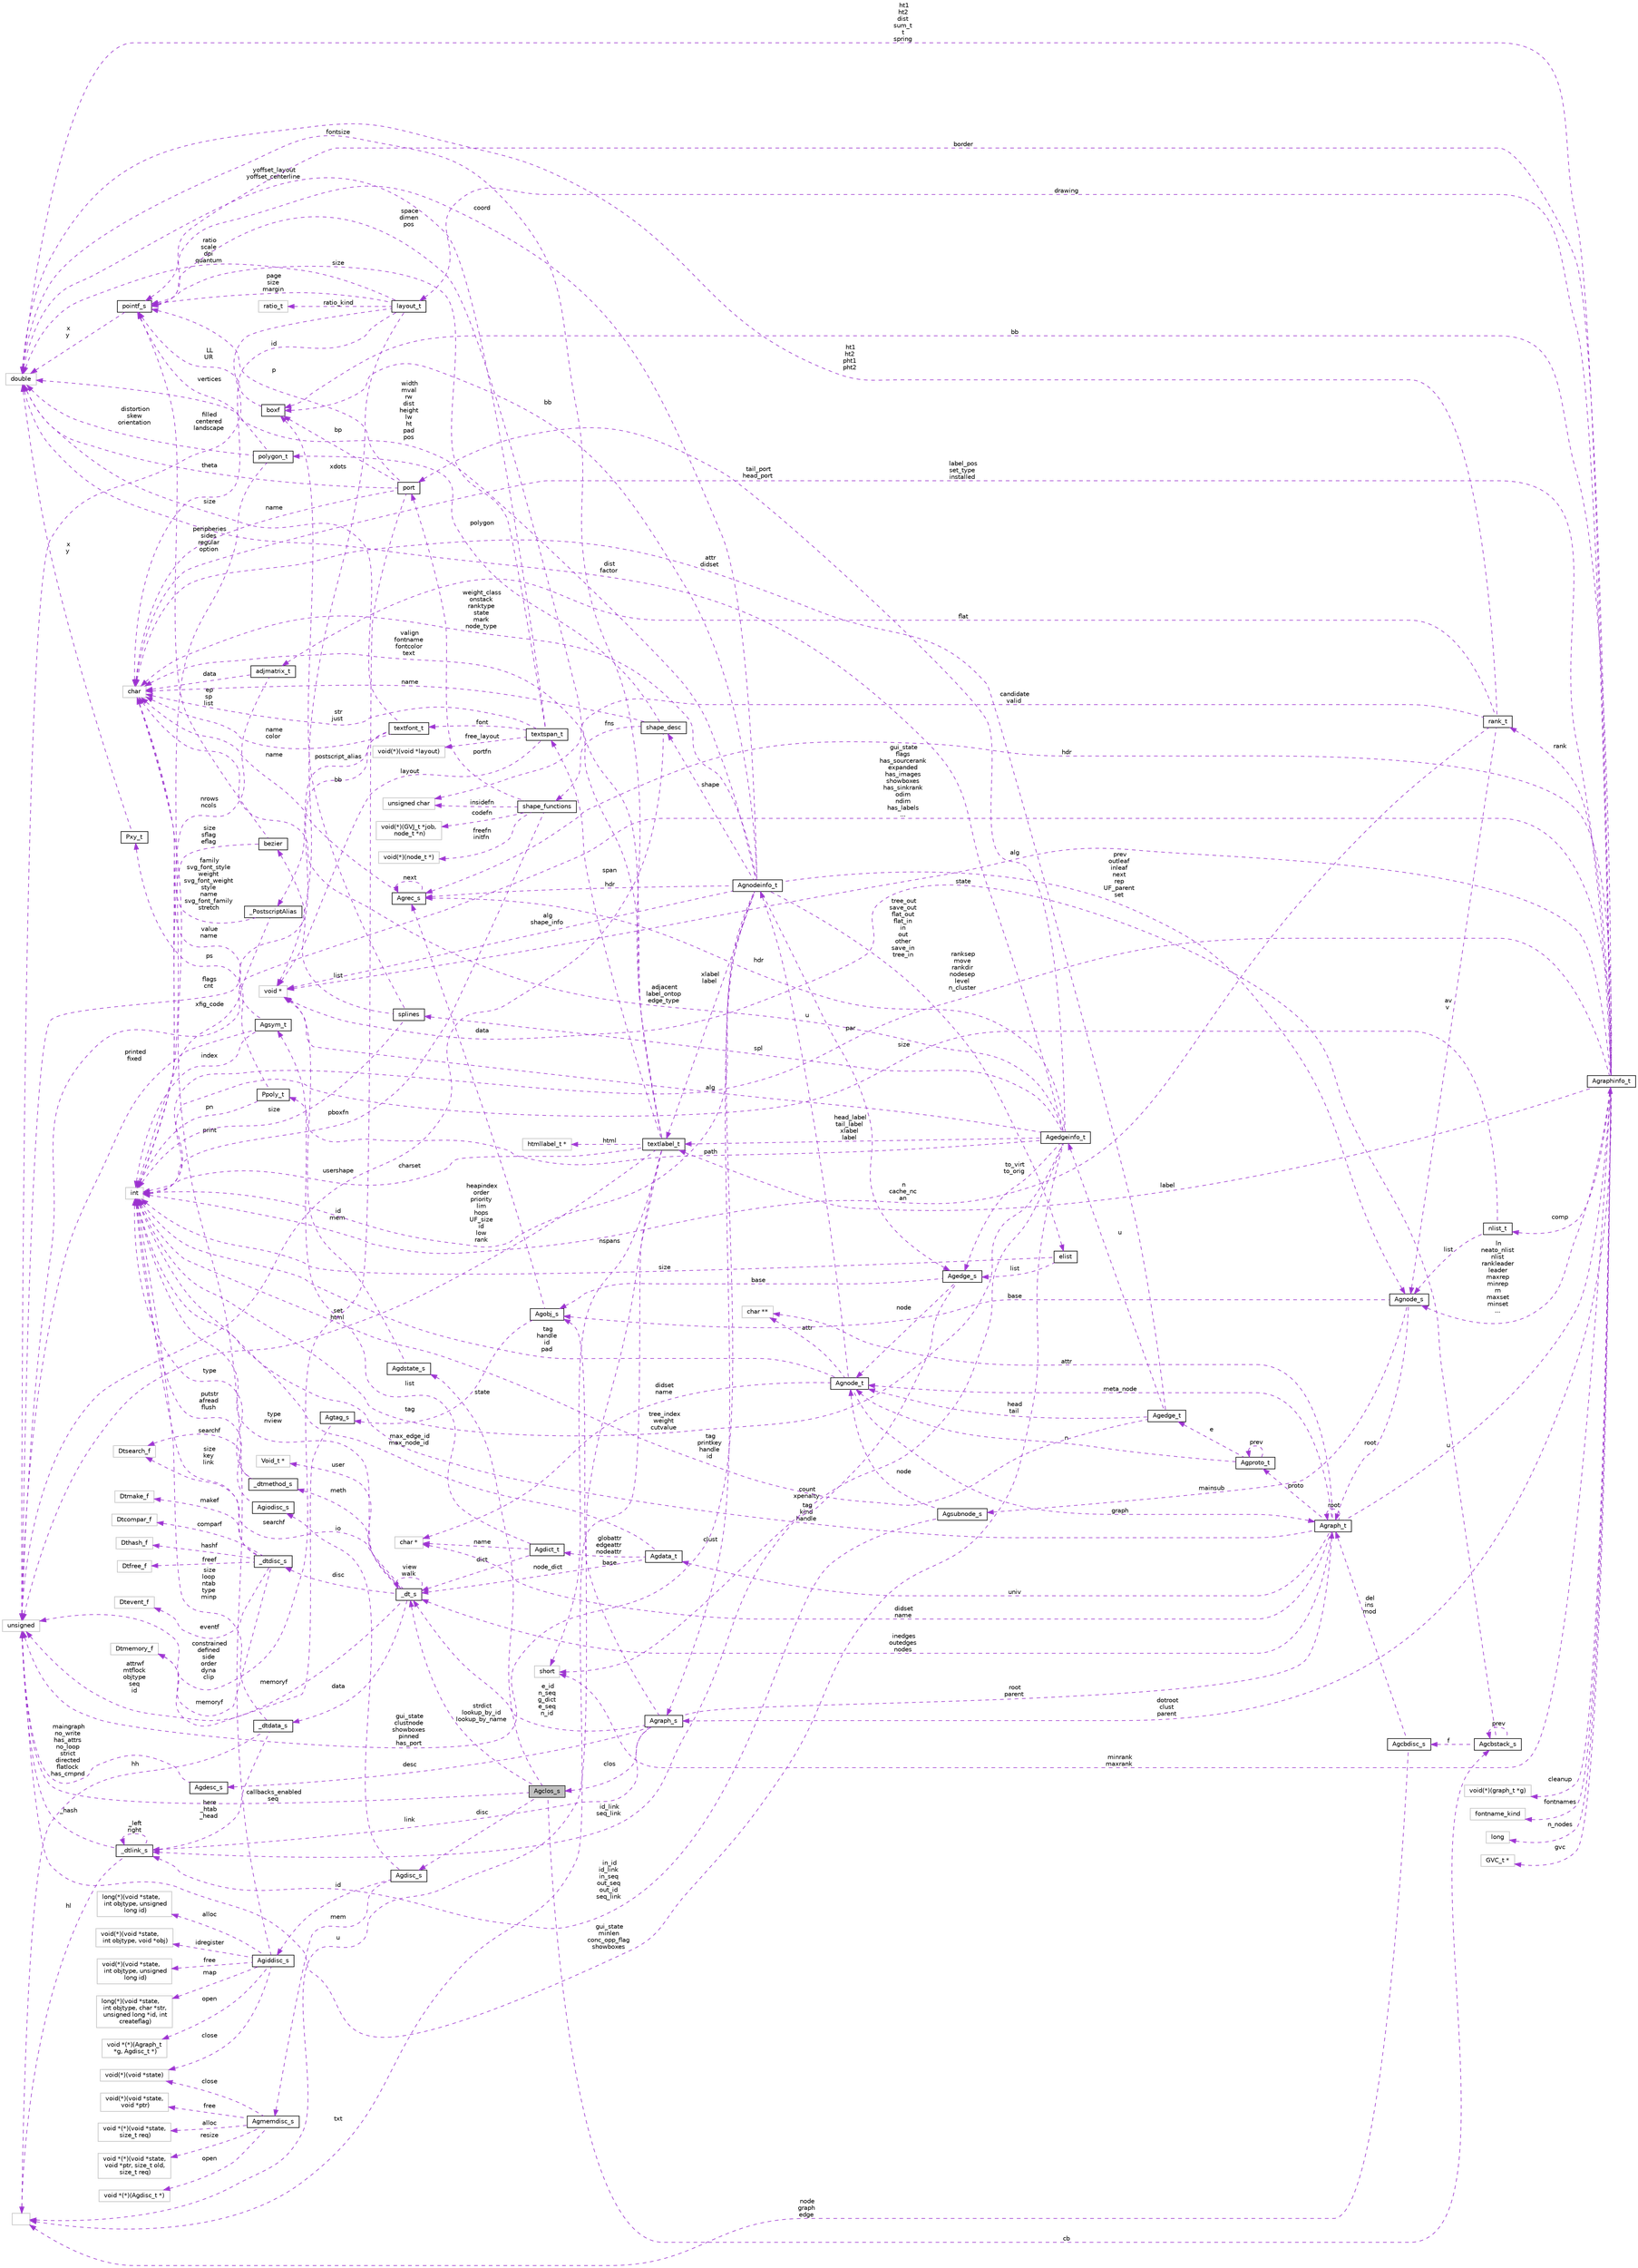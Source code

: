 digraph "Agclos_s"
{
  bgcolor="transparent";
  edge [fontname="Helvetica",fontsize="10",labelfontname="Helvetica",labelfontsize="10"];
  node [fontname="Helvetica",fontsize="10",shape=record];
  rankdir="LR";
  Node1 [label="Agclos_s",height=0.2,width=0.4,color="black", fillcolor="grey75", style="filled", fontcolor="black"];
  Node2 -> Node1 [dir="back",color="darkorchid3",fontsize="10",style="dashed",label=" cb" ,fontname="Helvetica"];
  Node2 [label="Agcbstack_s",height=0.2,width=0.4,color="black",URL="$structAgcbstack__s.html"];
  Node2 -> Node2 [dir="back",color="darkorchid3",fontsize="10",style="dashed",label=" prev" ,fontname="Helvetica"];
  Node3 -> Node2 [dir="back",color="darkorchid3",fontsize="10",style="dashed",label=" state" ,fontname="Helvetica"];
  Node3 [label="void *",height=0.2,width=0.4,color="grey75"];
  Node4 -> Node2 [dir="back",color="darkorchid3",fontsize="10",style="dashed",label=" f" ,fontname="Helvetica"];
  Node4 [label="Agcbdisc_s",height=0.2,width=0.4,color="black",URL="$structAgcbdisc__s.html"];
  Node5 -> Node4 [dir="back",color="darkorchid3",fontsize="10",style="dashed",label=" del\nins\nmod" ,fontname="Helvetica"];
  Node5 [label="Agraph_t",height=0.2,width=0.4,color="black",URL="$structAgraph__t.html"];
  Node6 -> Node5 [dir="back",color="darkorchid3",fontsize="10",style="dashed",label=" attr" ,fontname="Helvetica"];
  Node6 [label="char **",height=0.2,width=0.4,color="grey75"];
  Node5 -> Node5 [dir="back",color="darkorchid3",fontsize="10",style="dashed",label=" root" ,fontname="Helvetica"];
  Node7 -> Node5 [dir="back",color="darkorchid3",fontsize="10",style="dashed",label=" meta_node" ,fontname="Helvetica"];
  Node7 [label="Agnode_t",height=0.2,width=0.4,color="black",URL="$structAgnode__t.html"];
  Node8 -> Node7 [dir="back",color="darkorchid3",fontsize="10",style="dashed",label=" u" ,fontname="Helvetica"];
  Node8 [label="Agnodeinfo_t",height=0.2,width=0.4,color="black",URL="$structAgnodeinfo__t.html"];
  Node9 -> Node8 [dir="back",color="darkorchid3",fontsize="10",style="dashed",label=" hdr" ,fontname="Helvetica"];
  Node9 [label="Agrec_s",height=0.2,width=0.4,color="black",URL="$structAgrec__s.html"];
  Node9 -> Node9 [dir="back",color="darkorchid3",fontsize="10",style="dashed",label=" next" ,fontname="Helvetica"];
  Node10 -> Node9 [dir="back",color="darkorchid3",fontsize="10",style="dashed",label=" name" ,fontname="Helvetica"];
  Node10 [label="char",height=0.2,width=0.4,color="grey75"];
  Node11 -> Node8 [dir="back",color="darkorchid3",fontsize="10",style="dashed",label=" xlabel\nlabel" ,fontname="Helvetica"];
  Node11 [label="textlabel_t",height=0.2,width=0.4,color="black",URL="$structtextlabel__t.html"];
  Node12 -> Node11 [dir="back",color="darkorchid3",fontsize="10",style="dashed",label=" html" ,fontname="Helvetica"];
  Node12 [label="htmllabel_t *",height=0.2,width=0.4,color="grey75"];
  Node13 -> Node11 [dir="back",color="darkorchid3",fontsize="10",style="dashed",label=" fontsize" ,fontname="Helvetica"];
  Node13 [label="double",height=0.2,width=0.4,color="grey75"];
  Node14 -> Node11 [dir="back",color="darkorchid3",fontsize="10",style="dashed",label=" nspans" ,fontname="Helvetica"];
  Node14 [label="short",height=0.2,width=0.4,color="grey75"];
  Node10 -> Node11 [dir="back",color="darkorchid3",fontsize="10",style="dashed",label=" valign\nfontname\nfontcolor\ntext" ,fontname="Helvetica"];
  Node15 -> Node11 [dir="back",color="darkorchid3",fontsize="10",style="dashed",label=" u" ,fontname="Helvetica"];
  Node15 [label="",height=0.2,width=0.4,color="grey75"];
  Node16 -> Node11 [dir="back",color="darkorchid3",fontsize="10",style="dashed",label=" charset" ,fontname="Helvetica"];
  Node16 [label="int",height=0.2,width=0.4,color="grey75"];
  Node15 -> Node11 [dir="back",color="darkorchid3",fontsize="10",style="dashed",label=" txt" ,fontname="Helvetica"];
  Node17 -> Node11 [dir="back",color="darkorchid3",fontsize="10",style="dashed",label=" set\nhtml" ,fontname="Helvetica"];
  Node17 [label="unsigned",height=0.2,width=0.4,color="grey75"];
  Node18 -> Node11 [dir="back",color="darkorchid3",fontsize="10",style="dashed",label=" span" ,fontname="Helvetica"];
  Node18 [label="textspan_t",height=0.2,width=0.4,color="black",URL="$structtextspan__t.html"];
  Node19 -> Node18 [dir="back",color="darkorchid3",fontsize="10",style="dashed",label=" free_layout" ,fontname="Helvetica"];
  Node19 [label="void(*)(void *layout)",height=0.2,width=0.4,color="grey75"];
  Node13 -> Node18 [dir="back",color="darkorchid3",fontsize="10",style="dashed",label=" yoffset_layout\nyoffset_centerline" ,fontname="Helvetica"];
  Node20 -> Node18 [dir="back",color="darkorchid3",fontsize="10",style="dashed",label=" font" ,fontname="Helvetica"];
  Node20 [label="textfont_t",height=0.2,width=0.4,color="black",URL="$structtextfont__t.html"];
  Node13 -> Node20 [dir="back",color="darkorchid3",fontsize="10",style="dashed",label=" size" ,fontname="Helvetica"];
  Node10 -> Node20 [dir="back",color="darkorchid3",fontsize="10",style="dashed",label=" name\ncolor" ,fontname="Helvetica"];
  Node21 -> Node20 [dir="back",color="darkorchid3",fontsize="10",style="dashed",label=" postscript_alias" ,fontname="Helvetica"];
  Node21 [label="_PostscriptAlias",height=0.2,width=0.4,color="black",URL="$struct__PostscriptAlias.html"];
  Node10 -> Node21 [dir="back",color="darkorchid3",fontsize="10",style="dashed",label=" family\nsvg_font_style\nweight\nsvg_font_weight\nstyle\nname\nsvg_font_family\nstretch" ,fontname="Helvetica"];
  Node16 -> Node21 [dir="back",color="darkorchid3",fontsize="10",style="dashed",label=" xfig_code" ,fontname="Helvetica"];
  Node17 -> Node20 [dir="back",color="darkorchid3",fontsize="10",style="dashed",label=" flags\ncnt" ,fontname="Helvetica"];
  Node10 -> Node18 [dir="back",color="darkorchid3",fontsize="10",style="dashed",label=" str\njust" ,fontname="Helvetica"];
  Node3 -> Node18 [dir="back",color="darkorchid3",fontsize="10",style="dashed",label=" layout" ,fontname="Helvetica"];
  Node22 -> Node18 [dir="back",color="darkorchid3",fontsize="10",style="dashed",label=" size" ,fontname="Helvetica"];
  Node22 [label="pointf_s",height=0.2,width=0.4,color="black",URL="$structpointf__s.html"];
  Node13 -> Node22 [dir="back",color="darkorchid3",fontsize="10",style="dashed",label=" x\ny" ,fontname="Helvetica"];
  Node22 -> Node11 [dir="back",color="darkorchid3",fontsize="10",style="dashed",label=" space\ndimen\npos" ,fontname="Helvetica"];
  Node13 -> Node8 [dir="back",color="darkorchid3",fontsize="10",style="dashed",label=" width\nmval\nrw\ndist\nheight\nlw\nht\npad\npos" ,fontname="Helvetica"];
  Node23 -> Node8 [dir="back",color="darkorchid3",fontsize="10",style="dashed",label=" clust" ,fontname="Helvetica"];
  Node23 [label="Agraph_s",height=0.2,width=0.4,color="black",URL="$structAgraph__s.html"];
  Node24 -> Node23 [dir="back",color="darkorchid3",fontsize="10",style="dashed",label=" link" ,fontname="Helvetica"];
  Node24 [label="_dtlink_s",height=0.2,width=0.4,color="black",URL="$struct__dtlink__s.html"];
  Node24 -> Node24 [dir="back",color="darkorchid3",fontsize="10",style="dashed",label=" _left\nright" ,fontname="Helvetica"];
  Node15 -> Node24 [dir="back",color="darkorchid3",fontsize="10",style="dashed",label=" hl" ,fontname="Helvetica"];
  Node17 -> Node24 [dir="back",color="darkorchid3",fontsize="10",style="dashed",label=" _hash" ,fontname="Helvetica"];
  Node5 -> Node23 [dir="back",color="darkorchid3",fontsize="10",style="dashed",label=" root\nparent" ,fontname="Helvetica"];
  Node25 -> Node23 [dir="back",color="darkorchid3",fontsize="10",style="dashed",label=" desc" ,fontname="Helvetica"];
  Node25 [label="Agdesc_s",height=0.2,width=0.4,color="black",URL="$structAgdesc__s.html"];
  Node17 -> Node25 [dir="back",color="darkorchid3",fontsize="10",style="dashed",label=" maingraph\nno_write\nhas_attrs\nno_loop\nstrict\ndirected\nflatlock\nhas_cmpnd" ,fontname="Helvetica"];
  Node26 -> Node23 [dir="back",color="darkorchid3",fontsize="10",style="dashed",label=" base" ,fontname="Helvetica"];
  Node26 [label="Agobj_s",height=0.2,width=0.4,color="black",URL="$structAgobj__s.html"];
  Node9 -> Node26 [dir="back",color="darkorchid3",fontsize="10",style="dashed",label=" data" ,fontname="Helvetica"];
  Node27 -> Node26 [dir="back",color="darkorchid3",fontsize="10",style="dashed",label=" tag" ,fontname="Helvetica"];
  Node27 [label="Agtag_s",height=0.2,width=0.4,color="black",URL="$structAgtag__s.html"];
  Node17 -> Node27 [dir="back",color="darkorchid3",fontsize="10",style="dashed",label=" attrwf\nmtflock\nobjtype\nseq\nid" ,fontname="Helvetica"];
  Node28 -> Node23 [dir="back",color="darkorchid3",fontsize="10",style="dashed",label=" e_id\nn_seq\ng_dict\ne_seq\nn_id" ,fontname="Helvetica"];
  Node28 [label="_dt_s",height=0.2,width=0.4,color="black",URL="$struct__dt__s.html"];
  Node29 -> Node28 [dir="back",color="darkorchid3",fontsize="10",style="dashed",label=" disc" ,fontname="Helvetica"];
  Node29 [label="_dtdisc_s",height=0.2,width=0.4,color="black",URL="$struct__dtdisc__s.html"];
  Node30 -> Node29 [dir="back",color="darkorchid3",fontsize="10",style="dashed",label=" freef" ,fontname="Helvetica"];
  Node30 [label="Dtfree_f",height=0.2,width=0.4,color="grey75"];
  Node31 -> Node29 [dir="back",color="darkorchid3",fontsize="10",style="dashed",label=" eventf" ,fontname="Helvetica"];
  Node31 [label="Dtevent_f",height=0.2,width=0.4,color="grey75"];
  Node32 -> Node29 [dir="back",color="darkorchid3",fontsize="10",style="dashed",label=" makef" ,fontname="Helvetica"];
  Node32 [label="Dtmake_f",height=0.2,width=0.4,color="grey75"];
  Node33 -> Node29 [dir="back",color="darkorchid3",fontsize="10",style="dashed",label=" comparf" ,fontname="Helvetica"];
  Node33 [label="Dtcompar_f",height=0.2,width=0.4,color="grey75"];
  Node16 -> Node29 [dir="back",color="darkorchid3",fontsize="10",style="dashed",label=" size\nkey\nlink" ,fontname="Helvetica"];
  Node34 -> Node29 [dir="back",color="darkorchid3",fontsize="10",style="dashed",label=" memoryf" ,fontname="Helvetica"];
  Node34 [label="Dtmemory_f",height=0.2,width=0.4,color="grey75"];
  Node35 -> Node29 [dir="back",color="darkorchid3",fontsize="10",style="dashed",label=" hashf" ,fontname="Helvetica"];
  Node35 [label="Dthash_f",height=0.2,width=0.4,color="grey75"];
  Node36 -> Node28 [dir="back",color="darkorchid3",fontsize="10",style="dashed",label=" data" ,fontname="Helvetica"];
  Node36 [label="_dtdata_s",height=0.2,width=0.4,color="black",URL="$struct__dtdata__s.html"];
  Node15 -> Node36 [dir="back",color="darkorchid3",fontsize="10",style="dashed",label=" hh" ,fontname="Helvetica"];
  Node24 -> Node36 [dir="back",color="darkorchid3",fontsize="10",style="dashed",label=" here\n_htab\n_head" ,fontname="Helvetica"];
  Node16 -> Node36 [dir="back",color="darkorchid3",fontsize="10",style="dashed",label=" size\nloop\nntab\ntype\nminp" ,fontname="Helvetica"];
  Node37 -> Node28 [dir="back",color="darkorchid3",fontsize="10",style="dashed",label=" user" ,fontname="Helvetica"];
  Node37 [label="Void_t *",height=0.2,width=0.4,color="grey75"];
  Node16 -> Node28 [dir="back",color="darkorchid3",fontsize="10",style="dashed",label=" type\nnview" ,fontname="Helvetica"];
  Node28 -> Node28 [dir="back",color="darkorchid3",fontsize="10",style="dashed",label=" view\nwalk" ,fontname="Helvetica"];
  Node34 -> Node28 [dir="back",color="darkorchid3",fontsize="10",style="dashed",label=" memoryf" ,fontname="Helvetica"];
  Node38 -> Node28 [dir="back",color="darkorchid3",fontsize="10",style="dashed",label=" searchf" ,fontname="Helvetica"];
  Node38 [label="Dtsearch_f",height=0.2,width=0.4,color="grey75"];
  Node39 -> Node28 [dir="back",color="darkorchid3",fontsize="10",style="dashed",label=" meth" ,fontname="Helvetica"];
  Node39 [label="_dtmethod_s",height=0.2,width=0.4,color="black",URL="$struct__dtmethod__s.html"];
  Node16 -> Node39 [dir="back",color="darkorchid3",fontsize="10",style="dashed",label=" type" ,fontname="Helvetica"];
  Node38 -> Node39 [dir="back",color="darkorchid3",fontsize="10",style="dashed",label=" searchf" ,fontname="Helvetica"];
  Node1 -> Node23 [dir="back",color="darkorchid3",fontsize="10",style="dashed",label=" clos" ,fontname="Helvetica"];
  Node40 -> Node8 [dir="back",color="darkorchid3",fontsize="10",style="dashed",label=" prev\noutleaf\ninleaf\nnext\nrep\nUF_parent\nset" ,fontname="Helvetica"];
  Node40 [label="Agnode_s",height=0.2,width=0.4,color="black",URL="$structAgnode__s.html"];
  Node5 -> Node40 [dir="back",color="darkorchid3",fontsize="10",style="dashed",label=" root" ,fontname="Helvetica"];
  Node26 -> Node40 [dir="back",color="darkorchid3",fontsize="10",style="dashed",label=" base" ,fontname="Helvetica"];
  Node41 -> Node40 [dir="back",color="darkorchid3",fontsize="10",style="dashed",label=" mainsub" ,fontname="Helvetica"];
  Node41 [label="Agsubnode_s",height=0.2,width=0.4,color="black",URL="$structAgsubnode__s.html"];
  Node24 -> Node41 [dir="back",color="darkorchid3",fontsize="10",style="dashed",label=" in_id\nid_link\nin_seq\nout_seq\nout_id\nseq_link" ,fontname="Helvetica"];
  Node7 -> Node41 [dir="back",color="darkorchid3",fontsize="10",style="dashed",label=" node" ,fontname="Helvetica"];
  Node10 -> Node8 [dir="back",color="darkorchid3",fontsize="10",style="dashed",label=" weight_class\nonstack\nranktype\nstate\nmark\nnode_type" ,fontname="Helvetica"];
  Node16 -> Node8 [dir="back",color="darkorchid3",fontsize="10",style="dashed",label=" heapindex\norder\npriority\nlim\nhops\nUF_size\nid\nlow\nrank" ,fontname="Helvetica"];
  Node42 -> Node8 [dir="back",color="darkorchid3",fontsize="10",style="dashed",label=" bb" ,fontname="Helvetica"];
  Node42 [label="boxf",height=0.2,width=0.4,color="black",URL="$structboxf.html"];
  Node22 -> Node42 [dir="back",color="darkorchid3",fontsize="10",style="dashed",label=" LL\nUR" ,fontname="Helvetica"];
  Node43 -> Node8 [dir="back",color="darkorchid3",fontsize="10",style="dashed",label=" tree_out\nsave_out\nflat_out\nflat_in\nin\nout\nother\nsave_in\ntree_in" ,fontname="Helvetica"];
  Node43 [label="elist",height=0.2,width=0.4,color="black",URL="$structelist.html"];
  Node16 -> Node43 [dir="back",color="darkorchid3",fontsize="10",style="dashed",label=" size" ,fontname="Helvetica"];
  Node44 -> Node43 [dir="back",color="darkorchid3",fontsize="10",style="dashed",label=" list" ,fontname="Helvetica"];
  Node44 [label="Agedge_s",height=0.2,width=0.4,color="black",URL="$structAgedge__s.html"];
  Node24 -> Node44 [dir="back",color="darkorchid3",fontsize="10",style="dashed",label=" id_link\nseq_link" ,fontname="Helvetica"];
  Node7 -> Node44 [dir="back",color="darkorchid3",fontsize="10",style="dashed",label=" node" ,fontname="Helvetica"];
  Node26 -> Node44 [dir="back",color="darkorchid3",fontsize="10",style="dashed",label=" base" ,fontname="Helvetica"];
  Node17 -> Node8 [dir="back",color="darkorchid3",fontsize="10",style="dashed",label=" gui_state\nclustnode\nshowboxes\npinned\nhas_port" ,fontname="Helvetica"];
  Node3 -> Node8 [dir="back",color="darkorchid3",fontsize="10",style="dashed",label=" alg\nshape_info" ,fontname="Helvetica"];
  Node45 -> Node8 [dir="back",color="darkorchid3",fontsize="10",style="dashed",label=" shape" ,fontname="Helvetica"];
  Node45 [label="shape_desc",height=0.2,width=0.4,color="black",URL="$structshape__desc.html"];
  Node10 -> Node45 [dir="back",color="darkorchid3",fontsize="10",style="dashed",label=" name" ,fontname="Helvetica"];
  Node46 -> Node45 [dir="back",color="darkorchid3",fontsize="10",style="dashed",label=" fns" ,fontname="Helvetica"];
  Node46 [label="shape_functions",height=0.2,width=0.4,color="black",URL="$structshape__functions.html"];
  Node47 -> Node46 [dir="back",color="darkorchid3",fontsize="10",style="dashed",label=" portfn" ,fontname="Helvetica"];
  Node47 [label="port",height=0.2,width=0.4,color="black",URL="$structport.html"];
  Node13 -> Node47 [dir="back",color="darkorchid3",fontsize="10",style="dashed",label=" theta" ,fontname="Helvetica"];
  Node10 -> Node47 [dir="back",color="darkorchid3",fontsize="10",style="dashed",label=" name" ,fontname="Helvetica"];
  Node42 -> Node47 [dir="back",color="darkorchid3",fontsize="10",style="dashed",label=" bp" ,fontname="Helvetica"];
  Node17 -> Node47 [dir="back",color="darkorchid3",fontsize="10",style="dashed",label=" constrained\ndefined\nside\norder\ndyna\nclip" ,fontname="Helvetica"];
  Node22 -> Node47 [dir="back",color="darkorchid3",fontsize="10",style="dashed",label=" p" ,fontname="Helvetica"];
  Node48 -> Node46 [dir="back",color="darkorchid3",fontsize="10",style="dashed",label=" insidefn" ,fontname="Helvetica"];
  Node48 [label="unsigned char",height=0.2,width=0.4,color="grey75"];
  Node16 -> Node46 [dir="back",color="darkorchid3",fontsize="10",style="dashed",label=" pboxfn" ,fontname="Helvetica"];
  Node49 -> Node46 [dir="back",color="darkorchid3",fontsize="10",style="dashed",label=" freefn\ninitfn" ,fontname="Helvetica"];
  Node49 [label="void(*)(node_t *)",height=0.2,width=0.4,color="grey75"];
  Node50 -> Node46 [dir="back",color="darkorchid3",fontsize="10",style="dashed",label=" codefn" ,fontname="Helvetica"];
  Node50 [label="void(*)(GVJ_t *job,\l node_t *n)",height=0.2,width=0.4,color="grey75"];
  Node51 -> Node45 [dir="back",color="darkorchid3",fontsize="10",style="dashed",label=" polygon" ,fontname="Helvetica"];
  Node51 [label="polygon_t",height=0.2,width=0.4,color="black",URL="$structpolygon__t.html"];
  Node13 -> Node51 [dir="back",color="darkorchid3",fontsize="10",style="dashed",label=" distortion\nskew\norientation" ,fontname="Helvetica"];
  Node16 -> Node51 [dir="back",color="darkorchid3",fontsize="10",style="dashed",label=" peripheries\nsides\nregular\noption" ,fontname="Helvetica"];
  Node22 -> Node51 [dir="back",color="darkorchid3",fontsize="10",style="dashed",label=" vertices" ,fontname="Helvetica"];
  Node17 -> Node45 [dir="back",color="darkorchid3",fontsize="10",style="dashed",label=" usershape" ,fontname="Helvetica"];
  Node44 -> Node8 [dir="back",color="darkorchid3",fontsize="10",style="dashed",label=" par" ,fontname="Helvetica"];
  Node22 -> Node8 [dir="back",color="darkorchid3",fontsize="10",style="dashed",label=" coord" ,fontname="Helvetica"];
  Node6 -> Node7 [dir="back",color="darkorchid3",fontsize="10",style="dashed",label=" attr" ,fontname="Helvetica"];
  Node5 -> Node7 [dir="back",color="darkorchid3",fontsize="10",style="dashed",label=" graph" ,fontname="Helvetica"];
  Node16 -> Node7 [dir="back",color="darkorchid3",fontsize="10",style="dashed",label=" tag\nhandle\nid\npad" ,fontname="Helvetica"];
  Node52 -> Node7 [dir="back",color="darkorchid3",fontsize="10",style="dashed",label=" didset\nname" ,fontname="Helvetica"];
  Node52 [label="char *",height=0.2,width=0.4,color="grey75"];
  Node53 -> Node5 [dir="back",color="darkorchid3",fontsize="10",style="dashed",label=" u" ,fontname="Helvetica"];
  Node53 [label="Agraphinfo_t",height=0.2,width=0.4,color="black",URL="$structAgraphinfo__t.html"];
  Node54 -> Node53 [dir="back",color="darkorchid3",fontsize="10",style="dashed",label=" cleanup" ,fontname="Helvetica"];
  Node54 [label="void(*)(graph_t *g)",height=0.2,width=0.4,color="grey75"];
  Node9 -> Node53 [dir="back",color="darkorchid3",fontsize="10",style="dashed",label=" hdr" ,fontname="Helvetica"];
  Node55 -> Node53 [dir="back",color="darkorchid3",fontsize="10",style="dashed",label=" rank" ,fontname="Helvetica"];
  Node55 [label="rank_t",height=0.2,width=0.4,color="black",URL="$structrank__t.html"];
  Node13 -> Node55 [dir="back",color="darkorchid3",fontsize="10",style="dashed",label=" ht1\nht2\npht1\npht2" ,fontname="Helvetica"];
  Node48 -> Node55 [dir="back",color="darkorchid3",fontsize="10",style="dashed",label=" candidate\nvalid" ,fontname="Helvetica"];
  Node40 -> Node55 [dir="back",color="darkorchid3",fontsize="10",style="dashed",label=" av\nv" ,fontname="Helvetica"];
  Node16 -> Node55 [dir="back",color="darkorchid3",fontsize="10",style="dashed",label=" n\ncache_nc\nan" ,fontname="Helvetica"];
  Node56 -> Node55 [dir="back",color="darkorchid3",fontsize="10",style="dashed",label=" flat" ,fontname="Helvetica"];
  Node56 [label="adjmatrix_t",height=0.2,width=0.4,color="black",URL="$structadjmatrix__t.html"];
  Node10 -> Node56 [dir="back",color="darkorchid3",fontsize="10",style="dashed",label=" data" ,fontname="Helvetica"];
  Node16 -> Node56 [dir="back",color="darkorchid3",fontsize="10",style="dashed",label=" nrows\nncols" ,fontname="Helvetica"];
  Node57 -> Node53 [dir="back",color="darkorchid3",fontsize="10",style="dashed",label=" drawing" ,fontname="Helvetica"];
  Node57 [label="layout_t",height=0.2,width=0.4,color="black",URL="$structlayout__t.html"];
  Node58 -> Node57 [dir="back",color="darkorchid3",fontsize="10",style="dashed",label=" ratio_kind" ,fontname="Helvetica"];
  Node58 [label="ratio_t",height=0.2,width=0.4,color="grey75"];
  Node13 -> Node57 [dir="back",color="darkorchid3",fontsize="10",style="dashed",label=" ratio\nscale\ndpi\nquantum" ,fontname="Helvetica"];
  Node10 -> Node57 [dir="back",color="darkorchid3",fontsize="10",style="dashed",label=" id" ,fontname="Helvetica"];
  Node17 -> Node57 [dir="back",color="darkorchid3",fontsize="10",style="dashed",label=" filled\ncentered\nlandscape" ,fontname="Helvetica"];
  Node3 -> Node57 [dir="back",color="darkorchid3",fontsize="10",style="dashed",label=" xdots" ,fontname="Helvetica"];
  Node22 -> Node57 [dir="back",color="darkorchid3",fontsize="10",style="dashed",label=" page\nsize\nmargin" ,fontname="Helvetica"];
  Node59 -> Node53 [dir="back",color="darkorchid3",fontsize="10",style="dashed",label=" fontnames" ,fontname="Helvetica"];
  Node59 [label="fontname_kind",height=0.2,width=0.4,color="grey75"];
  Node13 -> Node53 [dir="back",color="darkorchid3",fontsize="10",style="dashed",label=" ht1\nht2\ndist\nsum_t\nt\nspring" ,fontname="Helvetica"];
  Node11 -> Node53 [dir="back",color="darkorchid3",fontsize="10",style="dashed",label=" label" ,fontname="Helvetica"];
  Node23 -> Node53 [dir="back",color="darkorchid3",fontsize="10",style="dashed",label=" dotroot\nclust\nparent" ,fontname="Helvetica"];
  Node40 -> Node53 [dir="back",color="darkorchid3",fontsize="10",style="dashed",label=" ln\nneato_nlist\nnlist\nrankleader\nleader\nmaxrep\nminrep\nrn\nmaxset\nminset\n..." ,fontname="Helvetica"];
  Node10 -> Node53 [dir="back",color="darkorchid3",fontsize="10",style="dashed",label=" label_pos\nset_type\ninstalled" ,fontname="Helvetica"];
  Node14 -> Node53 [dir="back",color="darkorchid3",fontsize="10",style="dashed",label=" minrank\nmaxrank" ,fontname="Helvetica"];
  Node60 -> Node53 [dir="back",color="darkorchid3",fontsize="10",style="dashed",label=" comp" ,fontname="Helvetica"];
  Node60 [label="nlist_t",height=0.2,width=0.4,color="black",URL="$structnlist__t.html"];
  Node40 -> Node60 [dir="back",color="darkorchid3",fontsize="10",style="dashed",label=" list" ,fontname="Helvetica"];
  Node16 -> Node60 [dir="back",color="darkorchid3",fontsize="10",style="dashed",label=" size" ,fontname="Helvetica"];
  Node16 -> Node53 [dir="back",color="darkorchid3",fontsize="10",style="dashed",label=" ranksep\nmove\nrankdir\nnodesep\nlevel\nn_cluster" ,fontname="Helvetica"];
  Node42 -> Node53 [dir="back",color="darkorchid3",fontsize="10",style="dashed",label=" bb" ,fontname="Helvetica"];
  Node61 -> Node53 [dir="back",color="darkorchid3",fontsize="10",style="dashed",label=" n_nodes" ,fontname="Helvetica"];
  Node61 [label="long",height=0.2,width=0.4,color="grey75"];
  Node17 -> Node53 [dir="back",color="darkorchid3",fontsize="10",style="dashed",label=" gui_state\nflags\nhas_sourcerank\nexpanded\nhas_images\nshowboxes\nhas_sinkrank\nodim\nndim\nhas_labels\n..." ,fontname="Helvetica"];
  Node62 -> Node53 [dir="back",color="darkorchid3",fontsize="10",style="dashed",label=" gvc" ,fontname="Helvetica"];
  Node62 [label="GVC_t *",height=0.2,width=0.4,color="grey75"];
  Node3 -> Node53 [dir="back",color="darkorchid3",fontsize="10",style="dashed",label=" alg" ,fontname="Helvetica"];
  Node22 -> Node53 [dir="back",color="darkorchid3",fontsize="10",style="dashed",label=" border" ,fontname="Helvetica"];
  Node63 -> Node5 [dir="back",color="darkorchid3",fontsize="10",style="dashed",label=" proto" ,fontname="Helvetica"];
  Node63 [label="Agproto_t",height=0.2,width=0.4,color="black",URL="$structAgproto__t.html"];
  Node64 -> Node63 [dir="back",color="darkorchid3",fontsize="10",style="dashed",label=" e" ,fontname="Helvetica"];
  Node64 [label="Agedge_t",height=0.2,width=0.4,color="black",URL="$structAgedge__t.html"];
  Node7 -> Node64 [dir="back",color="darkorchid3",fontsize="10",style="dashed",label=" head\ntail" ,fontname="Helvetica"];
  Node10 -> Node64 [dir="back",color="darkorchid3",fontsize="10",style="dashed",label=" attr\ndidset" ,fontname="Helvetica"];
  Node16 -> Node64 [dir="back",color="darkorchid3",fontsize="10",style="dashed",label=" tag\nprintkey\nhandle\nid" ,fontname="Helvetica"];
  Node65 -> Node64 [dir="back",color="darkorchid3",fontsize="10",style="dashed",label=" u" ,fontname="Helvetica"];
  Node65 [label="Agedgeinfo_t",height=0.2,width=0.4,color="black",URL="$structAgedgeinfo__t.html"];
  Node9 -> Node65 [dir="back",color="darkorchid3",fontsize="10",style="dashed",label=" hdr" ,fontname="Helvetica"];
  Node47 -> Node65 [dir="back",color="darkorchid3",fontsize="10",style="dashed",label=" tail_port\nhead_port" ,fontname="Helvetica"];
  Node66 -> Node65 [dir="back",color="darkorchid3",fontsize="10",style="dashed",label=" path" ,fontname="Helvetica"];
  Node66 [label="Ppoly_t",height=0.2,width=0.4,color="black",URL="$structPpoly__t.html"];
  Node67 -> Node66 [dir="back",color="darkorchid3",fontsize="10",style="dashed",label=" ps" ,fontname="Helvetica"];
  Node67 [label="Pxy_t",height=0.2,width=0.4,color="black",URL="$structPxy__t.html"];
  Node13 -> Node67 [dir="back",color="darkorchid3",fontsize="10",style="dashed",label=" x\ny" ,fontname="Helvetica"];
  Node16 -> Node66 [dir="back",color="darkorchid3",fontsize="10",style="dashed",label=" pn" ,fontname="Helvetica"];
  Node13 -> Node65 [dir="back",color="darkorchid3",fontsize="10",style="dashed",label=" dist\nfactor" ,fontname="Helvetica"];
  Node11 -> Node65 [dir="back",color="darkorchid3",fontsize="10",style="dashed",label=" head_label\ntail_label\nxlabel\nlabel" ,fontname="Helvetica"];
  Node68 -> Node65 [dir="back",color="darkorchid3",fontsize="10",style="dashed",label=" spl" ,fontname="Helvetica"];
  Node68 [label="splines",height=0.2,width=0.4,color="black",URL="$structsplines.html"];
  Node16 -> Node68 [dir="back",color="darkorchid3",fontsize="10",style="dashed",label=" size" ,fontname="Helvetica"];
  Node42 -> Node68 [dir="back",color="darkorchid3",fontsize="10",style="dashed",label=" bb" ,fontname="Helvetica"];
  Node69 -> Node68 [dir="back",color="darkorchid3",fontsize="10",style="dashed",label=" list" ,fontname="Helvetica"];
  Node69 [label="bezier",height=0.2,width=0.4,color="black",URL="$structbezier.html"];
  Node16 -> Node69 [dir="back",color="darkorchid3",fontsize="10",style="dashed",label=" size\nsflag\neflag" ,fontname="Helvetica"];
  Node22 -> Node69 [dir="back",color="darkorchid3",fontsize="10",style="dashed",label=" ep\nsp\nlist" ,fontname="Helvetica"];
  Node14 -> Node65 [dir="back",color="darkorchid3",fontsize="10",style="dashed",label=" count\nxpenalty" ,fontname="Helvetica"];
  Node10 -> Node65 [dir="back",color="darkorchid3",fontsize="10",style="dashed",label=" adjacent\nlabel_ontop\nedge_type" ,fontname="Helvetica"];
  Node16 -> Node65 [dir="back",color="darkorchid3",fontsize="10",style="dashed",label=" tree_index\nweight\ncutvalue" ,fontname="Helvetica"];
  Node17 -> Node65 [dir="back",color="darkorchid3",fontsize="10",style="dashed",label=" gui_state\nminlen\nconc_opp_flag\nshowboxes" ,fontname="Helvetica"];
  Node3 -> Node65 [dir="back",color="darkorchid3",fontsize="10",style="dashed",label=" alg" ,fontname="Helvetica"];
  Node44 -> Node65 [dir="back",color="darkorchid3",fontsize="10",style="dashed",label=" to_virt\nto_orig" ,fontname="Helvetica"];
  Node7 -> Node63 [dir="back",color="darkorchid3",fontsize="10",style="dashed",label=" n" ,fontname="Helvetica"];
  Node63 -> Node63 [dir="back",color="darkorchid3",fontsize="10",style="dashed",label=" prev" ,fontname="Helvetica"];
  Node70 -> Node5 [dir="back",color="darkorchid3",fontsize="10",style="dashed",label=" univ" ,fontname="Helvetica"];
  Node70 [label="Agdata_t",height=0.2,width=0.4,color="black",URL="$structAgdata__t.html"];
  Node71 -> Node70 [dir="back",color="darkorchid3",fontsize="10",style="dashed",label=" globattr\nedgeattr\nnodeattr" ,fontname="Helvetica"];
  Node71 [label="Agdict_t",height=0.2,width=0.4,color="black",URL="$structAgdict__t.html"];
  Node72 -> Node71 [dir="back",color="darkorchid3",fontsize="10",style="dashed",label=" list" ,fontname="Helvetica"];
  Node72 [label="Agsym_t",height=0.2,width=0.4,color="black",URL="$structAgsym__t.html"];
  Node10 -> Node72 [dir="back",color="darkorchid3",fontsize="10",style="dashed",label=" value\nname" ,fontname="Helvetica"];
  Node16 -> Node72 [dir="back",color="darkorchid3",fontsize="10",style="dashed",label=" index" ,fontname="Helvetica"];
  Node17 -> Node72 [dir="back",color="darkorchid3",fontsize="10",style="dashed",label=" printed\nfixed" ,fontname="Helvetica"];
  Node28 -> Node71 [dir="back",color="darkorchid3",fontsize="10",style="dashed",label=" dict" ,fontname="Helvetica"];
  Node52 -> Node71 [dir="back",color="darkorchid3",fontsize="10",style="dashed",label=" name" ,fontname="Helvetica"];
  Node16 -> Node70 [dir="back",color="darkorchid3",fontsize="10",style="dashed",label=" max_edge_id\nmax_node_id" ,fontname="Helvetica"];
  Node28 -> Node70 [dir="back",color="darkorchid3",fontsize="10",style="dashed",label=" node_dict" ,fontname="Helvetica"];
  Node16 -> Node5 [dir="back",color="darkorchid3",fontsize="10",style="dashed",label=" tag\nkind\nhandle" ,fontname="Helvetica"];
  Node28 -> Node5 [dir="back",color="darkorchid3",fontsize="10",style="dashed",label=" inedges\noutedges\nnodes" ,fontname="Helvetica"];
  Node52 -> Node5 [dir="back",color="darkorchid3",fontsize="10",style="dashed",label=" didset\nname" ,fontname="Helvetica"];
  Node15 -> Node4 [dir="back",color="darkorchid3",fontsize="10",style="dashed",label=" node\ngraph\nedge" ,fontname="Helvetica"];
  Node73 -> Node1 [dir="back",color="darkorchid3",fontsize="10",style="dashed",label=" disc" ,fontname="Helvetica"];
  Node73 [label="Agdisc_s",height=0.2,width=0.4,color="black",URL="$structAgdisc__s.html"];
  Node74 -> Node73 [dir="back",color="darkorchid3",fontsize="10",style="dashed",label=" io" ,fontname="Helvetica"];
  Node74 [label="Agiodisc_s",height=0.2,width=0.4,color="black",URL="$structAgiodisc__s.html"];
  Node16 -> Node74 [dir="back",color="darkorchid3",fontsize="10",style="dashed",label=" putstr\nafread\nflush" ,fontname="Helvetica"];
  Node75 -> Node73 [dir="back",color="darkorchid3",fontsize="10",style="dashed",label=" id" ,fontname="Helvetica"];
  Node75 [label="Agiddisc_s",height=0.2,width=0.4,color="black",URL="$structAgiddisc__s.html"];
  Node76 -> Node75 [dir="back",color="darkorchid3",fontsize="10",style="dashed",label=" free" ,fontname="Helvetica"];
  Node76 [label="void(*)(void *state,\l int objtype, unsigned\l long id)",height=0.2,width=0.4,color="grey75"];
  Node77 -> Node75 [dir="back",color="darkorchid3",fontsize="10",style="dashed",label=" map" ,fontname="Helvetica"];
  Node77 [label="long(*)(void *state,\l int objtype, char *str,\l unsigned long *id, int\l createflag)",height=0.2,width=0.4,color="grey75"];
  Node78 -> Node75 [dir="back",color="darkorchid3",fontsize="10",style="dashed",label=" open" ,fontname="Helvetica"];
  Node78 [label="void *(*)(Agraph_t\l *g, Agdisc_t *)",height=0.2,width=0.4,color="grey75"];
  Node10 -> Node75 [dir="back",color="darkorchid3",fontsize="10",style="dashed",label=" print" ,fontname="Helvetica"];
  Node79 -> Node75 [dir="back",color="darkorchid3",fontsize="10",style="dashed",label=" alloc" ,fontname="Helvetica"];
  Node79 [label="long(*)(void *state,\l int objtype, unsigned\l long id)",height=0.2,width=0.4,color="grey75"];
  Node80 -> Node75 [dir="back",color="darkorchid3",fontsize="10",style="dashed",label=" close" ,fontname="Helvetica"];
  Node80 [label="void(*)(void *state)",height=0.2,width=0.4,color="grey75"];
  Node81 -> Node75 [dir="back",color="darkorchid3",fontsize="10",style="dashed",label=" idregister" ,fontname="Helvetica"];
  Node81 [label="void(*)(void *state,\l int objtype, void *obj)",height=0.2,width=0.4,color="grey75"];
  Node82 -> Node73 [dir="back",color="darkorchid3",fontsize="10",style="dashed",label=" mem" ,fontname="Helvetica"];
  Node82 [label="Agmemdisc_s",height=0.2,width=0.4,color="black",URL="$structAgmemdisc__s.html"];
  Node83 -> Node82 [dir="back",color="darkorchid3",fontsize="10",style="dashed",label=" free" ,fontname="Helvetica"];
  Node83 [label="void(*)(void *state,\l void *ptr)",height=0.2,width=0.4,color="grey75"];
  Node84 -> Node82 [dir="back",color="darkorchid3",fontsize="10",style="dashed",label=" alloc" ,fontname="Helvetica"];
  Node84 [label="void *(*)(void *state,\l size_t req)",height=0.2,width=0.4,color="grey75"];
  Node80 -> Node82 [dir="back",color="darkorchid3",fontsize="10",style="dashed",label=" close" ,fontname="Helvetica"];
  Node85 -> Node82 [dir="back",color="darkorchid3",fontsize="10",style="dashed",label=" resize" ,fontname="Helvetica"];
  Node85 [label="void *(*)(void *state,\l void *ptr, size_t old,\l size_t req)",height=0.2,width=0.4,color="grey75"];
  Node86 -> Node82 [dir="back",color="darkorchid3",fontsize="10",style="dashed",label=" open" ,fontname="Helvetica"];
  Node86 [label="void *(*)(Agdisc_t *)",height=0.2,width=0.4,color="grey75"];
  Node28 -> Node1 [dir="back",color="darkorchid3",fontsize="10",style="dashed",label=" strdict\nlookup_by_id\nlookup_by_name" ,fontname="Helvetica"];
  Node17 -> Node1 [dir="back",color="darkorchid3",fontsize="10",style="dashed",label=" callbacks_enabled\nseq" ,fontname="Helvetica"];
  Node87 -> Node1 [dir="back",color="darkorchid3",fontsize="10",style="dashed",label=" state" ,fontname="Helvetica"];
  Node87 [label="Agdstate_s",height=0.2,width=0.4,color="black",URL="$structAgdstate__s.html"];
  Node3 -> Node87 [dir="back",color="darkorchid3",fontsize="10",style="dashed",label=" id\nmem" ,fontname="Helvetica"];
}
